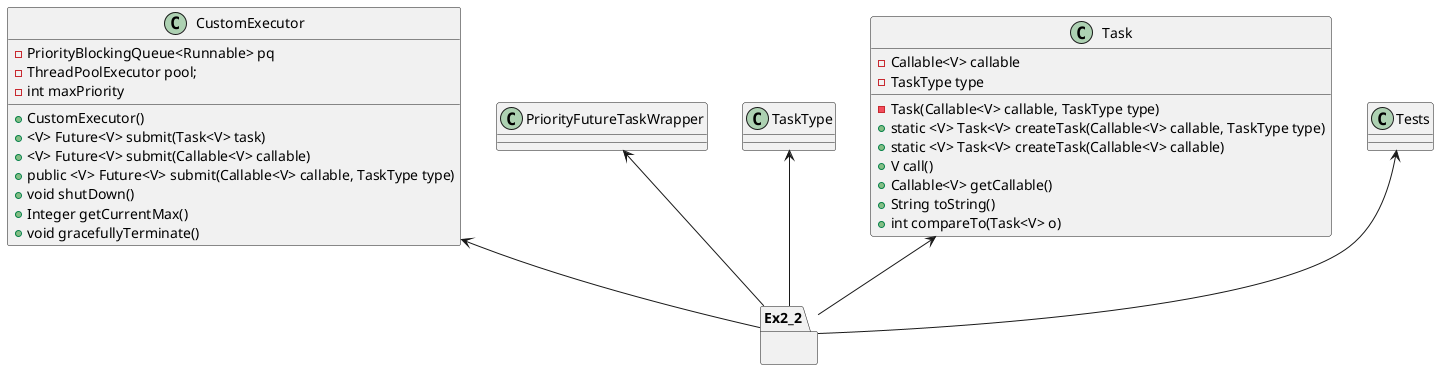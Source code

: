 @startuml
CustomExecutor <-- Ex2_2
PriorityFutureTaskWrapper <-- Ex2_2
TaskType <-- Ex2_2
Task <-- Ex2_2
Tests <-- Ex2_2

package Ex2_2{

}

class CustomExecutor {

 - PriorityBlockingQueue<Runnable> pq
   - ThreadPoolExecutor pool;
   - int maxPriority
     + CustomExecutor()
     + <V> Future<V> submit(Task<V> task)
     + <V> Future<V> submit(Callable<V> callable)
    + public <V> Future<V> submit(Callable<V> callable, TaskType type)
    + void shutDown()
    + Integer getCurrentMax()
    + void gracefullyTerminate()
}


class Task{
- Callable<V> callable
- TaskType type
- Task(Callable<V> callable, TaskType type)
+ static <V> Task<V> createTask(Callable<V> callable, TaskType type)
+ static <V> Task<V> createTask(Callable<V> callable)
+ V call()
+ Callable<V> getCallable()
+ String toString()
+ int compareTo(Task<V> o)
}

@enduml